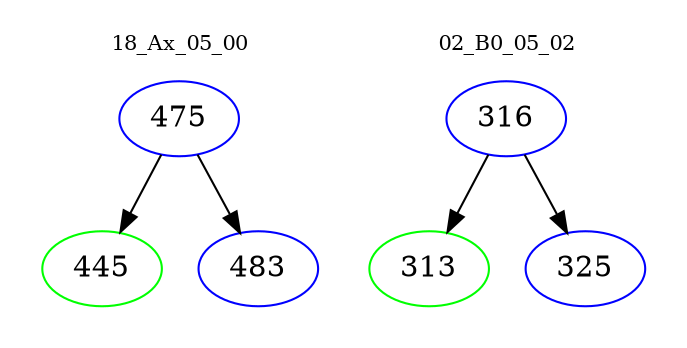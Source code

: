 digraph{
subgraph cluster_0 {
color = white
label = "18_Ax_05_00";
fontsize=10;
T0_475 [label="475", color="blue"]
T0_475 -> T0_445 [color="black"]
T0_445 [label="445", color="green"]
T0_475 -> T0_483 [color="black"]
T0_483 [label="483", color="blue"]
}
subgraph cluster_1 {
color = white
label = "02_B0_05_02";
fontsize=10;
T1_316 [label="316", color="blue"]
T1_316 -> T1_313 [color="black"]
T1_313 [label="313", color="green"]
T1_316 -> T1_325 [color="black"]
T1_325 [label="325", color="blue"]
}
}
